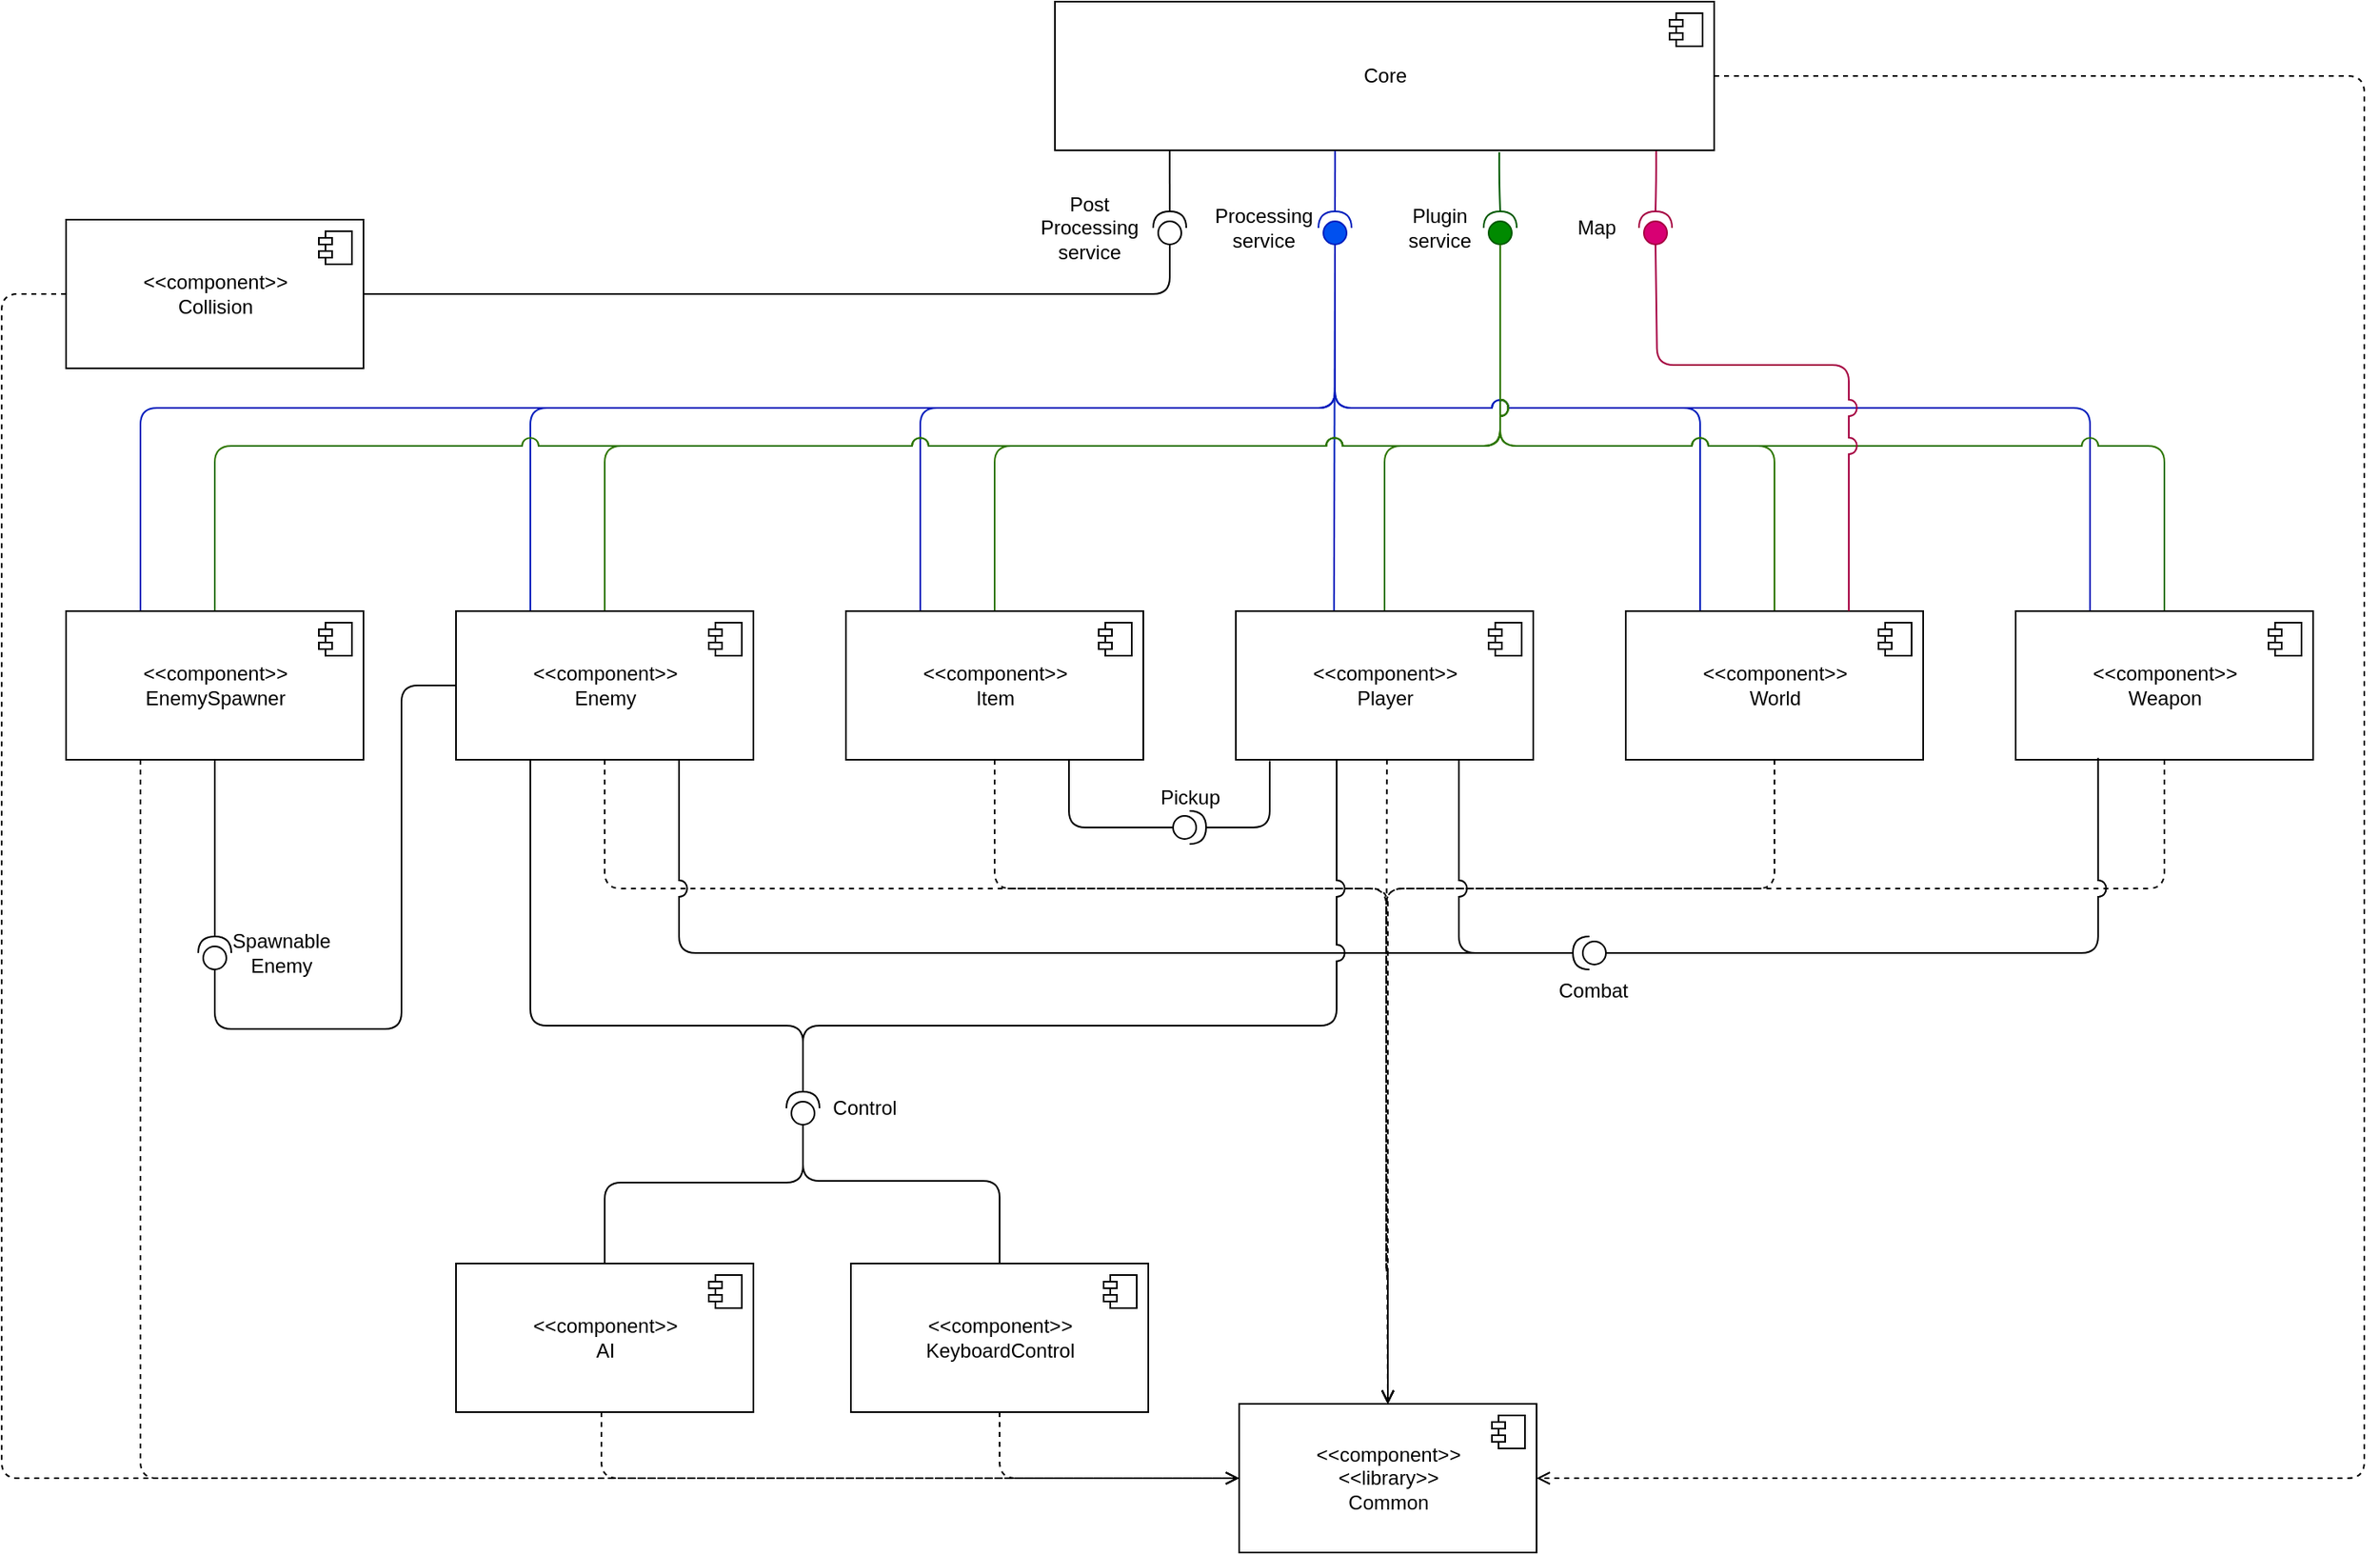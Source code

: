 <mxfile>
    <diagram id="fLNG6U10Jc3AvwP7Pfjn" name="Page-1">
        <mxGraphModel dx="-85" dy="-790" grid="0" gridSize="10" guides="1" tooltips="1" connect="1" arrows="1" fold="1" page="0" pageScale="1" pageWidth="827" pageHeight="1169" background="none" math="0" shadow="0">
            <root>
                <mxCell id="0"/>
                <mxCell id="1" parent="0"/>
                <mxCell id="5lTu8dcaC-K2s0UTSZmU-24" style="edgeStyle=orthogonalEdgeStyle;html=1;exitX=0.674;exitY=1.013;exitDx=0;exitDy=0;entryX=1;entryY=0.5;entryDx=0;entryDy=0;entryPerimeter=0;strokeColor=#005700;endArrow=none;endFill=0;exitPerimeter=0;fillColor=#008a00;" parent="1" source="5lTu8dcaC-K2s0UTSZmU-1" target="5lTu8dcaC-K2s0UTSZmU-23" edge="1">
                    <mxGeometry relative="1" as="geometry"/>
                </mxCell>
                <mxCell id="Dqz88kb-FHzcmxErnvod-14" style="edgeStyle=orthogonalEdgeStyle;html=1;dashed=1;endArrow=open;endFill=0;entryX=1;entryY=0.5;entryDx=0;entryDy=0;exitX=1;exitY=0.5;exitDx=0;exitDy=0;" parent="1" source="5lTu8dcaC-K2s0UTSZmU-1" target="8" edge="1">
                    <mxGeometry relative="1" as="geometry">
                        <mxPoint x="2411" y="2480" as="targetPoint"/>
                        <Array as="points">
                            <mxPoint x="2345" y="1824"/>
                            <mxPoint x="2345" y="2673"/>
                        </Array>
                    </mxGeometry>
                </mxCell>
                <mxCell id="100" style="edgeStyle=orthogonalEdgeStyle;html=1;entryX=1;entryY=0.5;entryDx=0;entryDy=0;entryPerimeter=0;endArrow=none;endFill=0;exitX=0.912;exitY=1.005;exitDx=0;exitDy=0;exitPerimeter=0;fillColor=#d80073;strokeColor=#A50040;" edge="1" parent="1" source="5lTu8dcaC-K2s0UTSZmU-1" target="98">
                    <mxGeometry relative="1" as="geometry">
                        <mxPoint x="1918" y="1870" as="sourcePoint"/>
                    </mxGeometry>
                </mxCell>
                <mxCell id="5lTu8dcaC-K2s0UTSZmU-1" value="Core" style="html=1;dropTarget=0;" parent="1" vertex="1">
                    <mxGeometry x="1552.5" y="1779" width="399" height="90" as="geometry"/>
                </mxCell>
                <mxCell id="5lTu8dcaC-K2s0UTSZmU-2" value="" style="shape=module;jettyWidth=8;jettyHeight=4;" parent="5lTu8dcaC-K2s0UTSZmU-1" vertex="1">
                    <mxGeometry x="1" width="20" height="20" relative="1" as="geometry">
                        <mxPoint x="-27" y="7" as="offset"/>
                    </mxGeometry>
                </mxCell>
                <mxCell id="Dqz88kb-FHzcmxErnvod-9" style="edgeStyle=none;html=1;entryX=0.5;entryY=0;entryDx=0;entryDy=0;dashed=1;endArrow=open;endFill=0;exitX=0.508;exitY=0.998;exitDx=0;exitDy=0;exitPerimeter=0;" parent="1" source="5lTu8dcaC-K2s0UTSZmU-3" target="8" edge="1">
                    <mxGeometry relative="1" as="geometry">
                        <Array as="points">
                            <mxPoint x="1753" y="2433"/>
                        </Array>
                    </mxGeometry>
                </mxCell>
                <mxCell id="57" style="edgeStyle=orthogonalEdgeStyle;jumpStyle=arc;jumpSize=10;html=1;exitX=0.33;exitY=0.004;exitDx=0;exitDy=0;endArrow=none;endFill=0;entryX=0;entryY=0.5;entryDx=0;entryDy=0;entryPerimeter=0;exitPerimeter=0;fillColor=#0050ef;strokeColor=#001DBC;" parent="1" source="5lTu8dcaC-K2s0UTSZmU-3" target="Dqz88kb-FHzcmxErnvod-2" edge="1">
                    <mxGeometry relative="1" as="geometry">
                        <mxPoint x="1754.667" y="1957.5" as="targetPoint"/>
                        <Array as="points">
                            <mxPoint x="1722" y="2148"/>
                        </Array>
                    </mxGeometry>
                </mxCell>
                <mxCell id="63" style="edgeStyle=orthogonalEdgeStyle;jumpStyle=arc;jumpSize=10;html=1;endArrow=none;endFill=0;entryX=0;entryY=0.5;entryDx=0;entryDy=0;entryPerimeter=0;fillColor=#60a917;strokeColor=#2D7600;" parent="1" source="5lTu8dcaC-K2s0UTSZmU-3" target="5lTu8dcaC-K2s0UTSZmU-23" edge="1">
                    <mxGeometry relative="1" as="geometry">
                        <mxPoint x="1876.095" y="1907.667" as="targetPoint"/>
                        <Array as="points">
                            <mxPoint x="1752" y="2048"/>
                            <mxPoint x="1822" y="2048"/>
                        </Array>
                    </mxGeometry>
                </mxCell>
                <mxCell id="5lTu8dcaC-K2s0UTSZmU-3" value="&amp;lt;&amp;lt;component&amp;gt;&amp;gt;&lt;br&gt;Player" style="html=1;dropTarget=0;" parent="1" vertex="1">
                    <mxGeometry x="1662" y="2148" width="180" height="90" as="geometry"/>
                </mxCell>
                <mxCell id="5lTu8dcaC-K2s0UTSZmU-4" value="" style="shape=module;jettyWidth=8;jettyHeight=4;" parent="5lTu8dcaC-K2s0UTSZmU-3" vertex="1">
                    <mxGeometry x="1" width="20" height="20" relative="1" as="geometry">
                        <mxPoint x="-27" y="7" as="offset"/>
                    </mxGeometry>
                </mxCell>
                <mxCell id="5lTu8dcaC-K2s0UTSZmU-7" style="edgeStyle=none;html=1;exitX=1;exitY=0.5;exitDx=0;exitDy=0;exitPerimeter=0;endArrow=none;endFill=0;entryX=0.425;entryY=1.004;entryDx=0;entryDy=0;entryPerimeter=0;fillColor=#0050ef;strokeColor=#001DBC;" parent="1" source="Dqz88kb-FHzcmxErnvod-2" target="5lTu8dcaC-K2s0UTSZmU-1" edge="1">
                    <mxGeometry relative="1" as="geometry">
                        <mxPoint x="1753" y="1803" as="targetPoint"/>
                    </mxGeometry>
                </mxCell>
                <mxCell id="Dqz88kb-FHzcmxErnvod-2" value="" style="shape=providedRequiredInterface;html=1;verticalLabelPosition=bottom;rotation=-90;fillColor=#0050ef;fontColor=#ffffff;strokeColor=#001DBC;" parent="1" vertex="1">
                    <mxGeometry x="1712" y="1906" width="20" height="20" as="geometry"/>
                </mxCell>
                <mxCell id="Dqz88kb-FHzcmxErnvod-10" style="edgeStyle=orthogonalEdgeStyle;html=1;entryX=0.5;entryY=0;entryDx=0;entryDy=0;dashed=1;endArrow=open;endFill=0;" parent="1" source="5lTu8dcaC-K2s0UTSZmU-9" target="8" edge="1">
                    <mxGeometry relative="1" as="geometry">
                        <Array as="points">
                            <mxPoint x="1516" y="2316"/>
                            <mxPoint x="1753" y="2316"/>
                            <mxPoint x="1753" y="2548"/>
                        </Array>
                    </mxGeometry>
                </mxCell>
                <mxCell id="56" style="edgeStyle=orthogonalEdgeStyle;jumpStyle=arc;jumpSize=10;html=1;entryX=0;entryY=0.5;entryDx=0;entryDy=0;entryPerimeter=0;endArrow=none;endFill=0;exitX=0.25;exitY=0;exitDx=0;exitDy=0;fillColor=#0050ef;strokeColor=#001DBC;" parent="1" source="5lTu8dcaC-K2s0UTSZmU-9" target="Dqz88kb-FHzcmxErnvod-2" edge="1">
                    <mxGeometry relative="1" as="geometry">
                        <Array as="points">
                            <mxPoint x="1471" y="2025"/>
                            <mxPoint x="1722" y="2025"/>
                        </Array>
                    </mxGeometry>
                </mxCell>
                <mxCell id="62" style="edgeStyle=orthogonalEdgeStyle;jumpStyle=arc;jumpSize=10;html=1;exitX=0.5;exitY=0;exitDx=0;exitDy=0;entryX=0;entryY=0.5;entryDx=0;entryDy=0;entryPerimeter=0;endArrow=none;endFill=0;fillColor=#60a917;strokeColor=#2D7600;" parent="1" source="5lTu8dcaC-K2s0UTSZmU-9" target="5lTu8dcaC-K2s0UTSZmU-23" edge="1">
                    <mxGeometry relative="1" as="geometry">
                        <Array as="points">
                            <mxPoint x="1516" y="2048"/>
                            <mxPoint x="1822" y="2048"/>
                        </Array>
                    </mxGeometry>
                </mxCell>
                <mxCell id="88" style="edgeStyle=orthogonalEdgeStyle;jumpStyle=arc;jumpSize=10;html=1;exitX=0.75;exitY=1;exitDx=0;exitDy=0;entryX=0;entryY=0.5;entryDx=0;entryDy=0;entryPerimeter=0;endArrow=none;endFill=0;" parent="1" source="5lTu8dcaC-K2s0UTSZmU-9" target="87" edge="1">
                    <mxGeometry relative="1" as="geometry"/>
                </mxCell>
                <mxCell id="5lTu8dcaC-K2s0UTSZmU-9" value="&amp;lt;&amp;lt;component&amp;gt;&amp;gt;&lt;br&gt;Item" style="html=1;dropTarget=0;" parent="1" vertex="1">
                    <mxGeometry x="1426" y="2148" width="180" height="90" as="geometry"/>
                </mxCell>
                <mxCell id="5lTu8dcaC-K2s0UTSZmU-10" value="" style="shape=module;jettyWidth=8;jettyHeight=4;" parent="5lTu8dcaC-K2s0UTSZmU-9" vertex="1">
                    <mxGeometry x="1" width="20" height="20" relative="1" as="geometry">
                        <mxPoint x="-27" y="7" as="offset"/>
                    </mxGeometry>
                </mxCell>
                <mxCell id="Dqz88kb-FHzcmxErnvod-11" style="edgeStyle=orthogonalEdgeStyle;html=1;dashed=1;endArrow=open;endFill=0;entryX=0.5;entryY=0;entryDx=0;entryDy=0;" parent="1" source="5lTu8dcaC-K2s0UTSZmU-11" target="8" edge="1">
                    <mxGeometry relative="1" as="geometry">
                        <mxPoint x="1833.897" y="2397.966" as="targetPoint"/>
                        <Array as="points">
                            <mxPoint x="1988" y="2316"/>
                            <mxPoint x="1753" y="2316"/>
                            <mxPoint x="1753" y="2548"/>
                        </Array>
                    </mxGeometry>
                </mxCell>
                <mxCell id="58" style="edgeStyle=orthogonalEdgeStyle;jumpStyle=arc;jumpSize=10;html=1;exitX=0.25;exitY=0;exitDx=0;exitDy=0;entryX=0;entryY=0.5;entryDx=0;entryDy=0;entryPerimeter=0;endArrow=none;endFill=0;fillColor=#0050ef;strokeColor=#001DBC;" parent="1" source="5lTu8dcaC-K2s0UTSZmU-11" target="Dqz88kb-FHzcmxErnvod-2" edge="1">
                    <mxGeometry relative="1" as="geometry">
                        <Array as="points">
                            <mxPoint x="1943" y="2025"/>
                            <mxPoint x="1722" y="2025"/>
                        </Array>
                    </mxGeometry>
                </mxCell>
                <mxCell id="64" style="edgeStyle=orthogonalEdgeStyle;jumpStyle=arc;jumpSize=10;html=1;entryX=0;entryY=0.5;entryDx=0;entryDy=0;entryPerimeter=0;endArrow=none;endFill=0;fillColor=#60a917;strokeColor=#2D7600;" parent="1" source="5lTu8dcaC-K2s0UTSZmU-11" target="5lTu8dcaC-K2s0UTSZmU-23" edge="1">
                    <mxGeometry relative="1" as="geometry">
                        <Array as="points">
                            <mxPoint x="1988" y="2048"/>
                            <mxPoint x="1822" y="2048"/>
                        </Array>
                    </mxGeometry>
                </mxCell>
                <mxCell id="5lTu8dcaC-K2s0UTSZmU-11" value="&amp;lt;&amp;lt;component&amp;gt;&amp;gt;&lt;br&gt;World" style="html=1;dropTarget=0;" parent="1" vertex="1">
                    <mxGeometry x="1898" y="2148" width="180" height="90" as="geometry"/>
                </mxCell>
                <mxCell id="5lTu8dcaC-K2s0UTSZmU-12" value="" style="shape=module;jettyWidth=8;jettyHeight=4;" parent="5lTu8dcaC-K2s0UTSZmU-11" vertex="1">
                    <mxGeometry x="1" width="20" height="20" relative="1" as="geometry">
                        <mxPoint x="-27" y="7" as="offset"/>
                    </mxGeometry>
                </mxCell>
                <mxCell id="Dqz88kb-FHzcmxErnvod-12" style="edgeStyle=orthogonalEdgeStyle;html=1;entryX=0.5;entryY=0;entryDx=0;entryDy=0;dashed=1;endArrow=open;endFill=0;" parent="1" source="5lTu8dcaC-K2s0UTSZmU-13" target="8" edge="1">
                    <mxGeometry relative="1" as="geometry">
                        <Array as="points">
                            <mxPoint x="2224" y="2316"/>
                            <mxPoint x="1753" y="2316"/>
                            <mxPoint x="1753" y="2548"/>
                        </Array>
                    </mxGeometry>
                </mxCell>
                <mxCell id="59" style="edgeStyle=orthogonalEdgeStyle;jumpStyle=arc;jumpSize=10;html=1;exitX=0.25;exitY=0;exitDx=0;exitDy=0;entryX=0;entryY=0.5;entryDx=0;entryDy=0;entryPerimeter=0;endArrow=none;endFill=0;fillColor=#0050ef;strokeColor=#001DBC;" parent="1" source="5lTu8dcaC-K2s0UTSZmU-13" target="Dqz88kb-FHzcmxErnvod-2" edge="1">
                    <mxGeometry relative="1" as="geometry">
                        <Array as="points">
                            <mxPoint x="2179" y="2025"/>
                            <mxPoint x="1722" y="2025"/>
                        </Array>
                    </mxGeometry>
                </mxCell>
                <mxCell id="65" style="edgeStyle=orthogonalEdgeStyle;jumpStyle=arc;jumpSize=10;html=1;entryX=0;entryY=0.5;entryDx=0;entryDy=0;entryPerimeter=0;endArrow=none;endFill=0;fillColor=#60a917;strokeColor=#2D7600;" parent="1" source="5lTu8dcaC-K2s0UTSZmU-13" target="5lTu8dcaC-K2s0UTSZmU-23" edge="1">
                    <mxGeometry relative="1" as="geometry">
                        <Array as="points">
                            <mxPoint x="2224" y="2048"/>
                            <mxPoint x="1822" y="2048"/>
                        </Array>
                    </mxGeometry>
                </mxCell>
                <mxCell id="5lTu8dcaC-K2s0UTSZmU-13" value="&amp;lt;&amp;lt;component&amp;gt;&amp;gt;&lt;br&gt;Weapon" style="html=1;dropTarget=0;" parent="1" vertex="1">
                    <mxGeometry x="2134" y="2148" width="180" height="90" as="geometry"/>
                </mxCell>
                <mxCell id="5lTu8dcaC-K2s0UTSZmU-14" value="" style="shape=module;jettyWidth=8;jettyHeight=4;" parent="5lTu8dcaC-K2s0UTSZmU-13" vertex="1">
                    <mxGeometry x="1" width="20" height="20" relative="1" as="geometry">
                        <mxPoint x="-27" y="7" as="offset"/>
                    </mxGeometry>
                </mxCell>
                <mxCell id="Dqz88kb-FHzcmxErnvod-5" value="Processing service" style="text;html=1;strokeColor=none;fillColor=none;align=center;verticalAlign=middle;whiteSpace=wrap;rounded=0;" parent="1" vertex="1">
                    <mxGeometry x="1642" y="1896.5" width="74" height="39" as="geometry"/>
                </mxCell>
                <mxCell id="Dqz88kb-FHzcmxErnvod-13" style="edgeStyle=orthogonalEdgeStyle;html=1;entryX=0.5;entryY=0;entryDx=0;entryDy=0;dashed=1;endArrow=open;endFill=0;" parent="1" source="5lTu8dcaC-K2s0UTSZmU-15" target="8" edge="1">
                    <mxGeometry relative="1" as="geometry">
                        <Array as="points">
                            <mxPoint x="1280" y="2316"/>
                            <mxPoint x="1754" y="2316"/>
                        </Array>
                    </mxGeometry>
                </mxCell>
                <mxCell id="29" style="edgeStyle=orthogonalEdgeStyle;jumpStyle=arc;jumpSize=10;html=1;entryX=0;entryY=0.5;entryDx=0;entryDy=0;entryPerimeter=0;endArrow=none;endFill=0;" parent="1" source="5lTu8dcaC-K2s0UTSZmU-15" target="28" edge="1">
                    <mxGeometry relative="1" as="geometry">
                        <Array as="points">
                            <mxPoint x="1157" y="2193"/>
                            <mxPoint x="1157" y="2401"/>
                            <mxPoint x="1044" y="2401"/>
                        </Array>
                    </mxGeometry>
                </mxCell>
                <mxCell id="61" style="edgeStyle=orthogonalEdgeStyle;jumpStyle=arc;jumpSize=10;html=1;exitX=0.5;exitY=0;exitDx=0;exitDy=0;entryX=0;entryY=0.5;entryDx=0;entryDy=0;entryPerimeter=0;endArrow=none;endFill=0;fillColor=#60a917;strokeColor=#2D7600;" parent="1" source="5lTu8dcaC-K2s0UTSZmU-15" target="5lTu8dcaC-K2s0UTSZmU-23" edge="1">
                    <mxGeometry relative="1" as="geometry">
                        <Array as="points">
                            <mxPoint x="1280" y="2048"/>
                            <mxPoint x="1822" y="2048"/>
                        </Array>
                    </mxGeometry>
                </mxCell>
                <mxCell id="73" style="edgeStyle=orthogonalEdgeStyle;jumpStyle=arc;jumpSize=10;html=1;exitX=0.25;exitY=0;exitDx=0;exitDy=0;entryX=0;entryY=0.5;entryDx=0;entryDy=0;entryPerimeter=0;endArrow=none;endFill=0;fillColor=#0050ef;strokeColor=#001DBC;" parent="1" source="5lTu8dcaC-K2s0UTSZmU-15" target="Dqz88kb-FHzcmxErnvod-2" edge="1">
                    <mxGeometry relative="1" as="geometry">
                        <Array as="points">
                            <mxPoint x="1235" y="2025"/>
                            <mxPoint x="1722" y="2025"/>
                        </Array>
                    </mxGeometry>
                </mxCell>
                <mxCell id="93" style="edgeStyle=orthogonalEdgeStyle;jumpStyle=arc;jumpSize=10;html=1;exitX=0.75;exitY=1;exitDx=0;exitDy=0;entryX=1;entryY=0.5;entryDx=0;entryDy=0;entryPerimeter=0;endArrow=none;endFill=0;" parent="1" source="5lTu8dcaC-K2s0UTSZmU-15" target="82" edge="1">
                    <mxGeometry relative="1" as="geometry"/>
                </mxCell>
                <mxCell id="5lTu8dcaC-K2s0UTSZmU-15" value="&amp;lt;&amp;lt;component&amp;gt;&amp;gt;&lt;br&gt;Enemy" style="html=1;dropTarget=0;" parent="1" vertex="1">
                    <mxGeometry x="1190" y="2148" width="180" height="90" as="geometry"/>
                </mxCell>
                <mxCell id="5lTu8dcaC-K2s0UTSZmU-16" value="" style="shape=module;jettyWidth=8;jettyHeight=4;" parent="5lTu8dcaC-K2s0UTSZmU-15" vertex="1">
                    <mxGeometry x="1" width="20" height="20" relative="1" as="geometry">
                        <mxPoint x="-27" y="7" as="offset"/>
                    </mxGeometry>
                </mxCell>
                <mxCell id="96" style="edgeStyle=orthogonalEdgeStyle;jumpStyle=arc;jumpSize=10;html=1;entryX=0;entryY=0.5;entryDx=0;entryDy=0;endArrow=none;endFill=0;dashed=1;" parent="1" source="5" target="8" edge="1">
                    <mxGeometry relative="1" as="geometry">
                        <Array as="points">
                            <mxPoint x="915" y="1956"/>
                            <mxPoint x="915" y="2673"/>
                        </Array>
                    </mxGeometry>
                </mxCell>
                <mxCell id="97" style="edgeStyle=orthogonalEdgeStyle;jumpStyle=arc;jumpSize=10;html=1;entryX=0;entryY=0.5;entryDx=0;entryDy=0;entryPerimeter=0;endArrow=none;endFill=0;" parent="1" source="5" target="Dqz88kb-FHzcmxErnvod-7" edge="1">
                    <mxGeometry relative="1" as="geometry"/>
                </mxCell>
                <mxCell id="5" value="&amp;lt;&amp;lt;component&amp;gt;&amp;gt;&lt;br&gt;Collision" style="html=1;dropTarget=0;" parent="1" vertex="1">
                    <mxGeometry x="954" y="1911" width="180" height="90" as="geometry"/>
                </mxCell>
                <mxCell id="6" value="" style="shape=module;jettyWidth=8;jettyHeight=4;" parent="5" vertex="1">
                    <mxGeometry x="1" width="20" height="20" relative="1" as="geometry">
                        <mxPoint x="-27" y="7" as="offset"/>
                    </mxGeometry>
                </mxCell>
                <mxCell id="s5my0ecmpizXD4HZRtwD-12" style="edgeStyle=none;html=1;entryX=0.174;entryY=1.004;entryDx=0;entryDy=0;endArrow=none;endFill=0;entryPerimeter=0;" parent="1" source="Dqz88kb-FHzcmxErnvod-7" target="5lTu8dcaC-K2s0UTSZmU-1" edge="1">
                    <mxGeometry relative="1" as="geometry"/>
                </mxCell>
                <mxCell id="Dqz88kb-FHzcmxErnvod-7" value="" style="shape=providedRequiredInterface;html=1;verticalLabelPosition=bottom;rotation=-90;" parent="1" vertex="1">
                    <mxGeometry x="1612" y="1906" width="20" height="20" as="geometry"/>
                </mxCell>
                <mxCell id="Dqz88kb-FHzcmxErnvod-8" value="Post&lt;br&gt;Processing service" style="text;html=1;strokeColor=none;fillColor=none;align=center;verticalAlign=middle;whiteSpace=wrap;rounded=0;" parent="1" vertex="1">
                    <mxGeometry x="1533" y="1893" width="81" height="46" as="geometry"/>
                </mxCell>
                <mxCell id="5lTu8dcaC-K2s0UTSZmU-23" value="" style="shape=providedRequiredInterface;html=1;verticalLabelPosition=bottom;rotation=-90;fillColor=#008a00;fontColor=#ffffff;strokeColor=#005700;" parent="1" vertex="1">
                    <mxGeometry x="1812" y="1906" width="20" height="20" as="geometry"/>
                </mxCell>
                <mxCell id="5lTu8dcaC-K2s0UTSZmU-25" value="Plugin service" style="text;html=1;strokeColor=none;fillColor=none;align=center;verticalAlign=middle;whiteSpace=wrap;rounded=0;" parent="1" vertex="1">
                    <mxGeometry x="1759" y="1896.5" width="53" height="39" as="geometry"/>
                </mxCell>
                <mxCell id="8" value="&amp;lt;&amp;lt;component&amp;gt;&amp;gt;&lt;br&gt;&amp;lt;&amp;lt;library&amp;gt;&amp;gt;&lt;br&gt;Common" style="html=1;dropTarget=0;" parent="1" vertex="1">
                    <mxGeometry x="1664" y="2628" width="180" height="90" as="geometry"/>
                </mxCell>
                <mxCell id="9" value="" style="shape=module;jettyWidth=8;jettyHeight=4;" parent="8" vertex="1">
                    <mxGeometry x="1" width="20" height="20" relative="1" as="geometry">
                        <mxPoint x="-27" y="7" as="offset"/>
                    </mxGeometry>
                </mxCell>
                <mxCell id="18" style="edgeStyle=orthogonalEdgeStyle;html=1;entryX=0;entryY=0.5;entryDx=0;entryDy=0;entryPerimeter=0;endArrow=none;endFill=0;" parent="1" source="10" target="17" edge="1">
                    <mxGeometry relative="1" as="geometry">
                        <Array as="points">
                            <mxPoint x="1519" y="2493"/>
                            <mxPoint x="1400" y="2493"/>
                        </Array>
                    </mxGeometry>
                </mxCell>
                <mxCell id="23" style="edgeStyle=orthogonalEdgeStyle;jumpStyle=arc;jumpSize=10;html=1;entryX=0;entryY=0.5;entryDx=0;entryDy=0;endArrow=open;endFill=0;dashed=1;" parent="1" source="10" target="8" edge="1">
                    <mxGeometry relative="1" as="geometry">
                        <Array as="points">
                            <mxPoint x="1519" y="2673"/>
                        </Array>
                    </mxGeometry>
                </mxCell>
                <mxCell id="10" value="&amp;lt;&amp;lt;component&amp;gt;&amp;gt;&lt;br&gt;KeyboardControl" style="html=1;dropTarget=0;" parent="1" vertex="1">
                    <mxGeometry x="1429" y="2543" width="180" height="90" as="geometry"/>
                </mxCell>
                <mxCell id="11" value="" style="shape=module;jettyWidth=8;jettyHeight=4;" parent="10" vertex="1">
                    <mxGeometry x="1" width="20" height="20" relative="1" as="geometry">
                        <mxPoint x="-27" y="7" as="offset"/>
                    </mxGeometry>
                </mxCell>
                <mxCell id="19" style="edgeStyle=orthogonalEdgeStyle;html=1;entryX=0;entryY=0.5;entryDx=0;entryDy=0;entryPerimeter=0;endArrow=none;endFill=0;" parent="1" source="12" target="17" edge="1">
                    <mxGeometry relative="1" as="geometry">
                        <Array as="points">
                            <mxPoint x="1280" y="2494"/>
                            <mxPoint x="1400" y="2494"/>
                        </Array>
                    </mxGeometry>
                </mxCell>
                <mxCell id="24" style="edgeStyle=orthogonalEdgeStyle;jumpStyle=arc;jumpSize=10;html=1;entryX=0;entryY=0.5;entryDx=0;entryDy=0;dashed=1;endArrow=open;endFill=0;" parent="1" source="12" target="8" edge="1">
                    <mxGeometry relative="1" as="geometry">
                        <Array as="points">
                            <mxPoint x="1278" y="2673"/>
                        </Array>
                    </mxGeometry>
                </mxCell>
                <mxCell id="12" value="&amp;lt;&amp;lt;component&amp;gt;&amp;gt;&lt;br&gt;AI" style="html=1;dropTarget=0;" parent="1" vertex="1">
                    <mxGeometry x="1190" y="2543" width="180" height="90" as="geometry"/>
                </mxCell>
                <mxCell id="13" value="" style="shape=module;jettyWidth=8;jettyHeight=4;" parent="12" vertex="1">
                    <mxGeometry x="1" width="20" height="20" relative="1" as="geometry">
                        <mxPoint x="-27" y="7" as="offset"/>
                    </mxGeometry>
                </mxCell>
                <mxCell id="20" style="edgeStyle=orthogonalEdgeStyle;html=1;entryX=0.339;entryY=1.002;entryDx=0;entryDy=0;endArrow=none;endFill=0;jumpStyle=arc;jumpSize=10;entryPerimeter=0;" parent="1" source="17" target="5lTu8dcaC-K2s0UTSZmU-3" edge="1">
                    <mxGeometry relative="1" as="geometry">
                        <Array as="points">
                            <mxPoint x="1400" y="2399"/>
                            <mxPoint x="1723" y="2399"/>
                        </Array>
                    </mxGeometry>
                </mxCell>
                <mxCell id="21" style="edgeStyle=orthogonalEdgeStyle;jumpStyle=arc;jumpSize=10;html=1;exitX=1;exitY=0.5;exitDx=0;exitDy=0;exitPerimeter=0;entryX=0.25;entryY=1;entryDx=0;entryDy=0;endArrow=none;endFill=0;" parent="1" source="17" target="5lTu8dcaC-K2s0UTSZmU-15" edge="1">
                    <mxGeometry relative="1" as="geometry">
                        <Array as="points">
                            <mxPoint x="1400" y="2399"/>
                            <mxPoint x="1235" y="2399"/>
                        </Array>
                    </mxGeometry>
                </mxCell>
                <mxCell id="17" value="" style="shape=providedRequiredInterface;html=1;verticalLabelPosition=bottom;sketch=0;rotation=-90;" parent="1" vertex="1">
                    <mxGeometry x="1390" y="2439" width="20" height="20" as="geometry"/>
                </mxCell>
                <mxCell id="22" value="Control" style="text;html=1;strokeColor=none;fillColor=none;align=center;verticalAlign=middle;whiteSpace=wrap;rounded=0;" parent="1" vertex="1">
                    <mxGeometry x="1397" y="2426" width="81" height="46" as="geometry"/>
                </mxCell>
                <mxCell id="33" style="edgeStyle=orthogonalEdgeStyle;jumpStyle=arc;jumpSize=10;html=1;exitX=0.25;exitY=1;exitDx=0;exitDy=0;entryX=0;entryY=0.5;entryDx=0;entryDy=0;endArrow=none;endFill=0;dashed=1;strokeWidth=1;" parent="1" source="25" target="8" edge="1">
                    <mxGeometry relative="1" as="geometry"/>
                </mxCell>
                <mxCell id="54" style="edgeStyle=orthogonalEdgeStyle;jumpStyle=arc;jumpSize=10;html=1;exitX=0.25;exitY=0;exitDx=0;exitDy=0;entryX=0;entryY=0.5;entryDx=0;entryDy=0;entryPerimeter=0;endArrow=none;endFill=0;fillColor=#0050ef;strokeColor=#001DBC;" parent="1" source="25" target="Dqz88kb-FHzcmxErnvod-2" edge="1">
                    <mxGeometry relative="1" as="geometry">
                        <Array as="points">
                            <mxPoint x="999" y="2025"/>
                            <mxPoint x="1722" y="2025"/>
                        </Array>
                    </mxGeometry>
                </mxCell>
                <mxCell id="60" style="edgeStyle=orthogonalEdgeStyle;jumpStyle=arc;jumpSize=10;html=1;entryX=0;entryY=0.5;entryDx=0;entryDy=0;entryPerimeter=0;endArrow=none;endFill=0;fillColor=#60a917;strokeColor=#2D7600;" parent="1" source="25" target="5lTu8dcaC-K2s0UTSZmU-23" edge="1">
                    <mxGeometry relative="1" as="geometry">
                        <Array as="points">
                            <mxPoint x="1044" y="2048"/>
                            <mxPoint x="1822" y="2048"/>
                        </Array>
                    </mxGeometry>
                </mxCell>
                <mxCell id="25" value="&amp;lt;&amp;lt;component&amp;gt;&amp;gt;&lt;br&gt;EnemySpawner" style="html=1;dropTarget=0;" parent="1" vertex="1">
                    <mxGeometry x="954" y="2148" width="180" height="90" as="geometry"/>
                </mxCell>
                <mxCell id="26" value="" style="shape=module;jettyWidth=8;jettyHeight=4;" parent="25" vertex="1">
                    <mxGeometry x="1" width="20" height="20" relative="1" as="geometry">
                        <mxPoint x="-27" y="7" as="offset"/>
                    </mxGeometry>
                </mxCell>
                <mxCell id="30" style="edgeStyle=orthogonalEdgeStyle;jumpStyle=arc;jumpSize=10;html=1;entryX=0.5;entryY=1;entryDx=0;entryDy=0;endArrow=none;endFill=0;" parent="1" source="28" target="25" edge="1">
                    <mxGeometry relative="1" as="geometry"/>
                </mxCell>
                <mxCell id="28" value="" style="shape=providedRequiredInterface;html=1;verticalLabelPosition=bottom;sketch=0;rotation=-90;" parent="1" vertex="1">
                    <mxGeometry x="1034" y="2345" width="20" height="20" as="geometry"/>
                </mxCell>
                <mxCell id="34" value="Spawnable Enemy" style="text;html=1;strokeColor=none;fillColor=none;align=center;verticalAlign=middle;whiteSpace=wrap;rounded=0;" parent="1" vertex="1">
                    <mxGeometry x="1044" y="2332" width="81" height="46" as="geometry"/>
                </mxCell>
                <mxCell id="94" style="edgeStyle=orthogonalEdgeStyle;jumpStyle=arc;jumpSize=10;html=1;exitX=0;exitY=0.5;exitDx=0;exitDy=0;exitPerimeter=0;entryX=0.277;entryY=0.987;entryDx=0;entryDy=0;entryPerimeter=0;endArrow=none;endFill=0;" parent="1" source="82" target="5lTu8dcaC-K2s0UTSZmU-13" edge="1">
                    <mxGeometry relative="1" as="geometry"/>
                </mxCell>
                <mxCell id="82" value="" style="shape=providedRequiredInterface;html=1;verticalLabelPosition=bottom;sketch=0;rotation=-180;" parent="1" vertex="1">
                    <mxGeometry x="1866" y="2345" width="20" height="20" as="geometry"/>
                </mxCell>
                <mxCell id="85" value="Combat" style="text;html=1;strokeColor=none;fillColor=none;align=center;verticalAlign=middle;whiteSpace=wrap;rounded=0;" parent="1" vertex="1">
                    <mxGeometry x="1838" y="2355" width="81" height="46" as="geometry"/>
                </mxCell>
                <mxCell id="89" style="edgeStyle=orthogonalEdgeStyle;jumpStyle=arc;jumpSize=10;html=1;entryX=0.114;entryY=1.008;entryDx=0;entryDy=0;entryPerimeter=0;endArrow=none;endFill=0;" parent="1" source="87" target="5lTu8dcaC-K2s0UTSZmU-3" edge="1">
                    <mxGeometry relative="1" as="geometry"/>
                </mxCell>
                <mxCell id="87" value="" style="shape=providedRequiredInterface;html=1;verticalLabelPosition=bottom;sketch=0;rotation=0;" parent="1" vertex="1">
                    <mxGeometry x="1624" y="2269" width="20" height="20" as="geometry"/>
                </mxCell>
                <mxCell id="90" value="Pickup" style="text;html=1;strokeColor=none;fillColor=none;align=center;verticalAlign=middle;whiteSpace=wrap;rounded=0;" parent="1" vertex="1">
                    <mxGeometry x="1593.5" y="2238" width="81" height="46" as="geometry"/>
                </mxCell>
                <mxCell id="92" style="edgeStyle=orthogonalEdgeStyle;jumpStyle=arc;jumpSize=10;html=1;exitX=0.75;exitY=1;exitDx=0;exitDy=0;entryX=1;entryY=0.5;entryDx=0;entryDy=0;entryPerimeter=0;endArrow=none;endFill=0;" parent="1" source="5lTu8dcaC-K2s0UTSZmU-3" target="82" edge="1">
                    <mxGeometry relative="1" as="geometry"/>
                </mxCell>
                <mxCell id="101" style="edgeStyle=orthogonalEdgeStyle;html=1;exitX=0;exitY=0.5;exitDx=0;exitDy=0;exitPerimeter=0;entryX=0.75;entryY=0;entryDx=0;entryDy=0;endArrow=none;endFill=0;jumpSize=10;jumpStyle=arc;fillColor=#d80073;strokeColor=#A50040;" edge="1" parent="1" source="98" target="5lTu8dcaC-K2s0UTSZmU-11">
                    <mxGeometry relative="1" as="geometry">
                        <Array as="points">
                            <mxPoint x="1917" y="1999"/>
                            <mxPoint x="2033" y="1999"/>
                        </Array>
                    </mxGeometry>
                </mxCell>
                <mxCell id="98" value="" style="shape=providedRequiredInterface;html=1;verticalLabelPosition=bottom;rotation=-90;fillColor=#d80073;strokeColor=#A50040;fontColor=#ffffff;" vertex="1" parent="1">
                    <mxGeometry x="1906" y="1906" width="20" height="20" as="geometry"/>
                </mxCell>
                <mxCell id="99" value="Map" style="text;html=1;strokeColor=none;fillColor=none;align=center;verticalAlign=middle;whiteSpace=wrap;rounded=0;" vertex="1" parent="1">
                    <mxGeometry x="1854" y="1896.5" width="53" height="39" as="geometry"/>
                </mxCell>
            </root>
        </mxGraphModel>
    </diagram>
</mxfile>